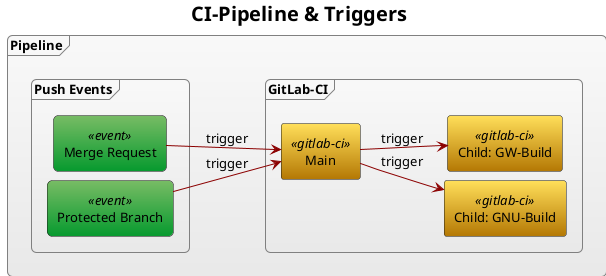 @startuml
<style>
	FontName Arial
	FontSize 13
	root
	{
		Padding 0
		Margin 0
		HorizontalAlignment Left
	}
	frame {
		' define a new style, using CSS class syntax
			FontColor Black
			LineColor Gray
			' Transparency is also possible
			'BackgroundColor #52A0DC55
			BackgroundColor #F9F9F9-#E9E9E9
			'[From top left to bottom right <&fullscreen-enter>]
			RoundCorner 10
		}
	}
	rectangle
	{
		.event
		{
			'Green gradient
			BackgroundColor #77BC65-#069A2E
			RoundCorner 10
		}
		.gitlab-ci
		{
			BackgroundColor #FFDE59-#B47804
		}
	}
	arrow
	{
		LineColor darkred
	}
}
</style>

skinparam TitleFontStyle Bold
skinparam TitleFontSize 20
skinparam RankSep 40
skinparam NodeSep 10

title "CI-Pipeline & Triggers"

frame "Pipeline" as pipeline {
	left to right direction
	frame "Push Events" as events {
		rectangle "Merge Request" <<event>> as merge_event
		rectangle "Protected Branch" <<event>> as protected_event
	}
	frame "GitLab-CI" as gitlab_ci {
		rectangle "Child: GNU-Build" <<gitlab-ci>> as gnu_cmake
		rectangle "Child: GW-Build" <<gitlab-ci>> as gw_cmake
		rectangle "Main" <<gitlab-ci>> as main
	}
	'Connectors
	protected_event -> main : trigger
	merge_event --> main : trigger
	main --> gnu_cmake : trigger
	main --> gw_cmake : trigger
}
@enduml
